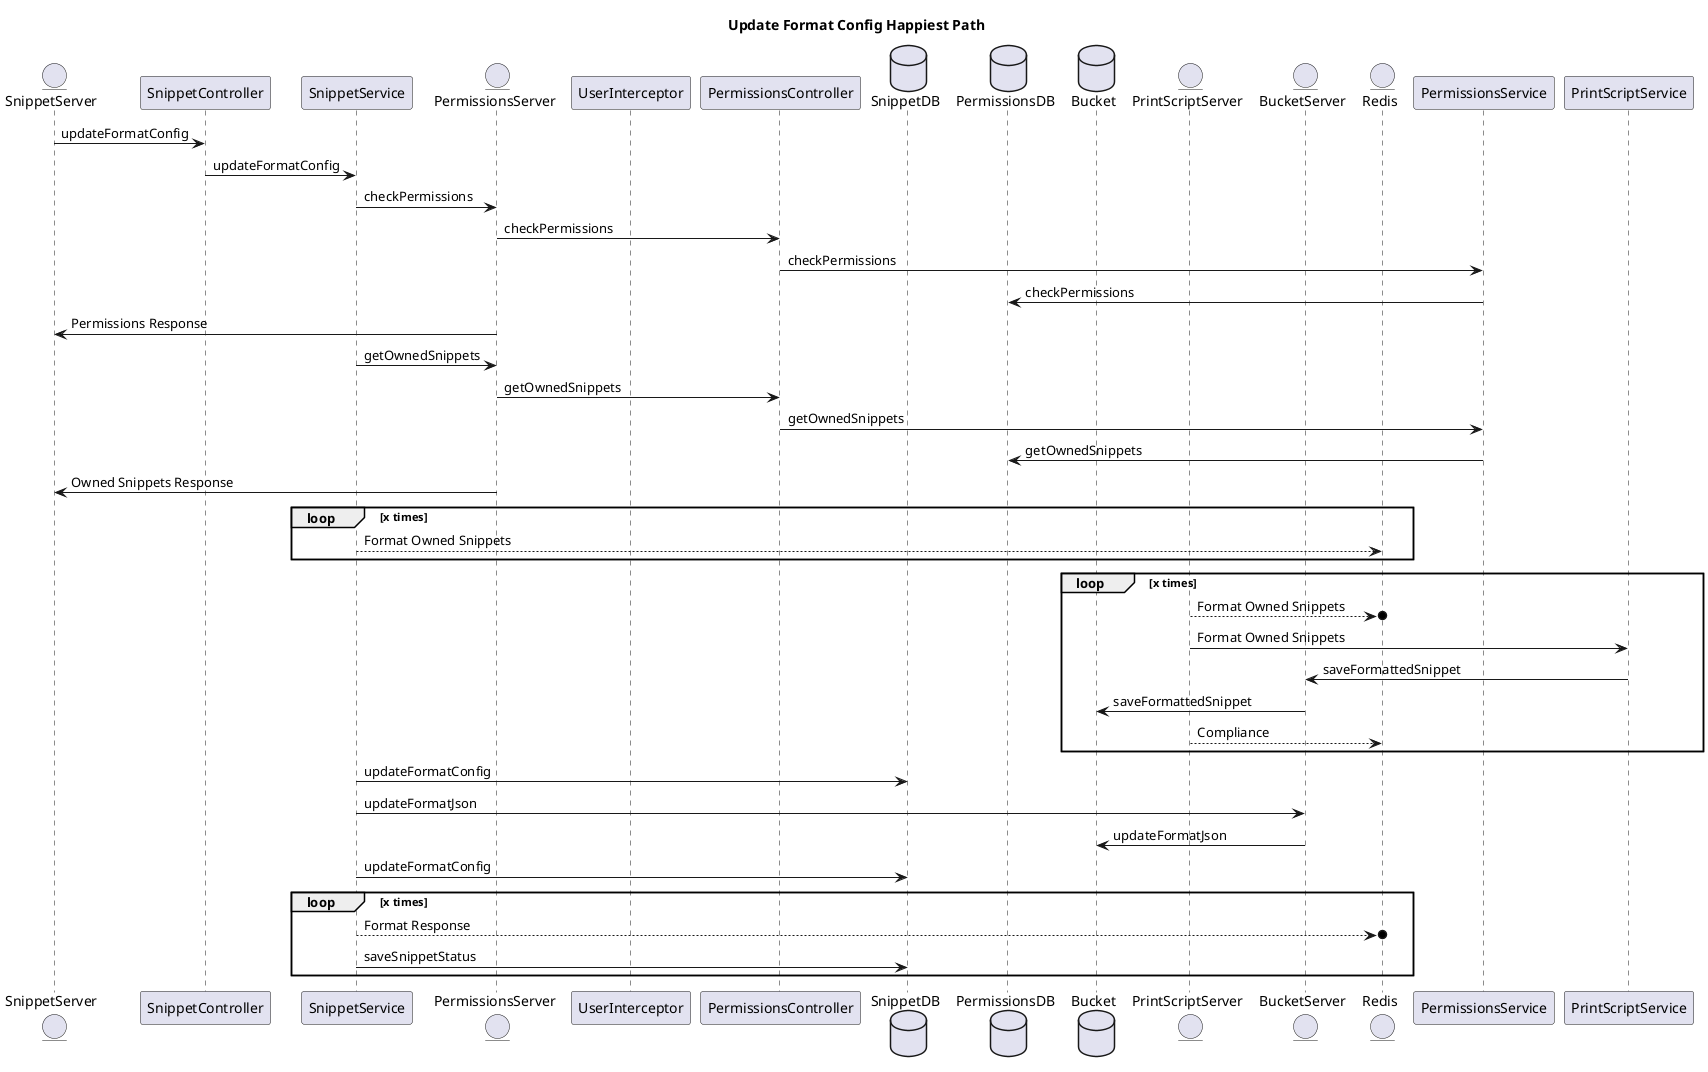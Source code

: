 @startuml
title Update Format Config Happiest Path
entity SnippetServer
participant SnippetController
participant SnippetService
entity PermissionsServer
participant UserInterceptor
participant PermissionsController
database SnippetDB
database PermissionsDB
database Bucket
entity PrintScriptServer
entity BucketServer
entity Redis

SnippetServer -> SnippetController: updateFormatConfig
SnippetController -> SnippetService: updateFormatConfig
SnippetService -> PermissionsServer: checkPermissions
PermissionsServer -> PermissionsController: checkPermissions
PermissionsController -> PermissionsService: checkPermissions
PermissionsService -> PermissionsDB: checkPermissions
PermissionsServer -> SnippetServer: Permissions Response
SnippetService -> PermissionsServer: getOwnedSnippets
PermissionsServer -> PermissionsController: getOwnedSnippets
PermissionsController -> PermissionsService: getOwnedSnippets
PermissionsService -> PermissionsDB: getOwnedSnippets
PermissionsServer -> SnippetServer: Owned Snippets Response
loop x times
    SnippetService --> Redis: Format Owned Snippets
end
loop x times
    PrintScriptServer -->o Redis:  Format Owned Snippets
    PrintScriptServer -> PrintScriptService: Format Owned Snippets
    PrintScriptService -> BucketServer: saveFormattedSnippet
    BucketServer -> Bucket : saveFormattedSnippet
    PrintScriptServer --> Redis: Compliance
end
SnippetService -> SnippetDB: updateFormatConfig
SnippetService -> BucketServer: updateFormatJson
BucketServer -> Bucket: updateFormatJson
SnippetService -> SnippetDB: updateFormatConfig

loop x times
    SnippetService -->o Redis: Format Response
    SnippetService -> SnippetDB: saveSnippetStatus
end

@enduml